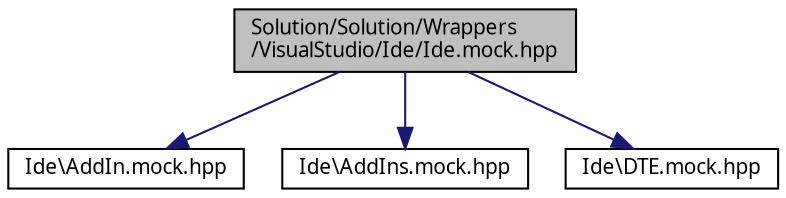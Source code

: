 digraph "Solution/Solution/Wrappers/VisualStudio/Ide/Ide.mock.hpp"
{
 // INTERACTIVE_SVG=YES
  edge [fontname="Verdana",fontsize="10",labelfontname="Verdana",labelfontsize="10"];
  node [fontname="Verdana",fontsize="10",shape=record];
  Node1 [label="Solution/Solution/Wrappers\l/VisualStudio/Ide/Ide.mock.hpp",height=0.2,width=0.4,color="black", fillcolor="grey75", style="filled", fontcolor="black"];
  Node1 -> Node2 [color="midnightblue",fontsize="10",style="solid",fontname="Verdana"];
  Node2 [label="Ide\\AddIn.mock.hpp",height=0.2,width=0.4,color="black", fillcolor="white", style="filled",URL="$_add_in_8mock_8hpp_source.html"];
  Node1 -> Node3 [color="midnightblue",fontsize="10",style="solid",fontname="Verdana"];
  Node3 [label="Ide\\AddIns.mock.hpp",height=0.2,width=0.4,color="black", fillcolor="white", style="filled",URL="$_add_ins_8mock_8hpp_source.html"];
  Node1 -> Node4 [color="midnightblue",fontsize="10",style="solid",fontname="Verdana"];
  Node4 [label="Ide\\DTE.mock.hpp",height=0.2,width=0.4,color="black", fillcolor="white", style="filled",URL="$_d_t_e_8mock_8hpp_source.html"];
}
